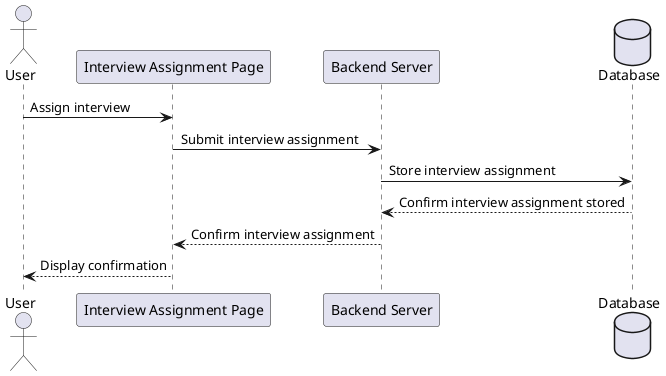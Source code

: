 @startuml
actor "User" as Staff
participant "Interview Assignment Page" as InterviewAssignmentPage
participant "Backend Server" as BackendServer
database Database

Staff -> InterviewAssignmentPage: Assign interview
InterviewAssignmentPage -> BackendServer: Submit interview assignment
BackendServer -> Database: Store interview assignment
Database --> BackendServer: Confirm interview assignment stored
BackendServer --> InterviewAssignmentPage: Confirm interview assignment
InterviewAssignmentPage --> Staff: Display confirmation
@enduml